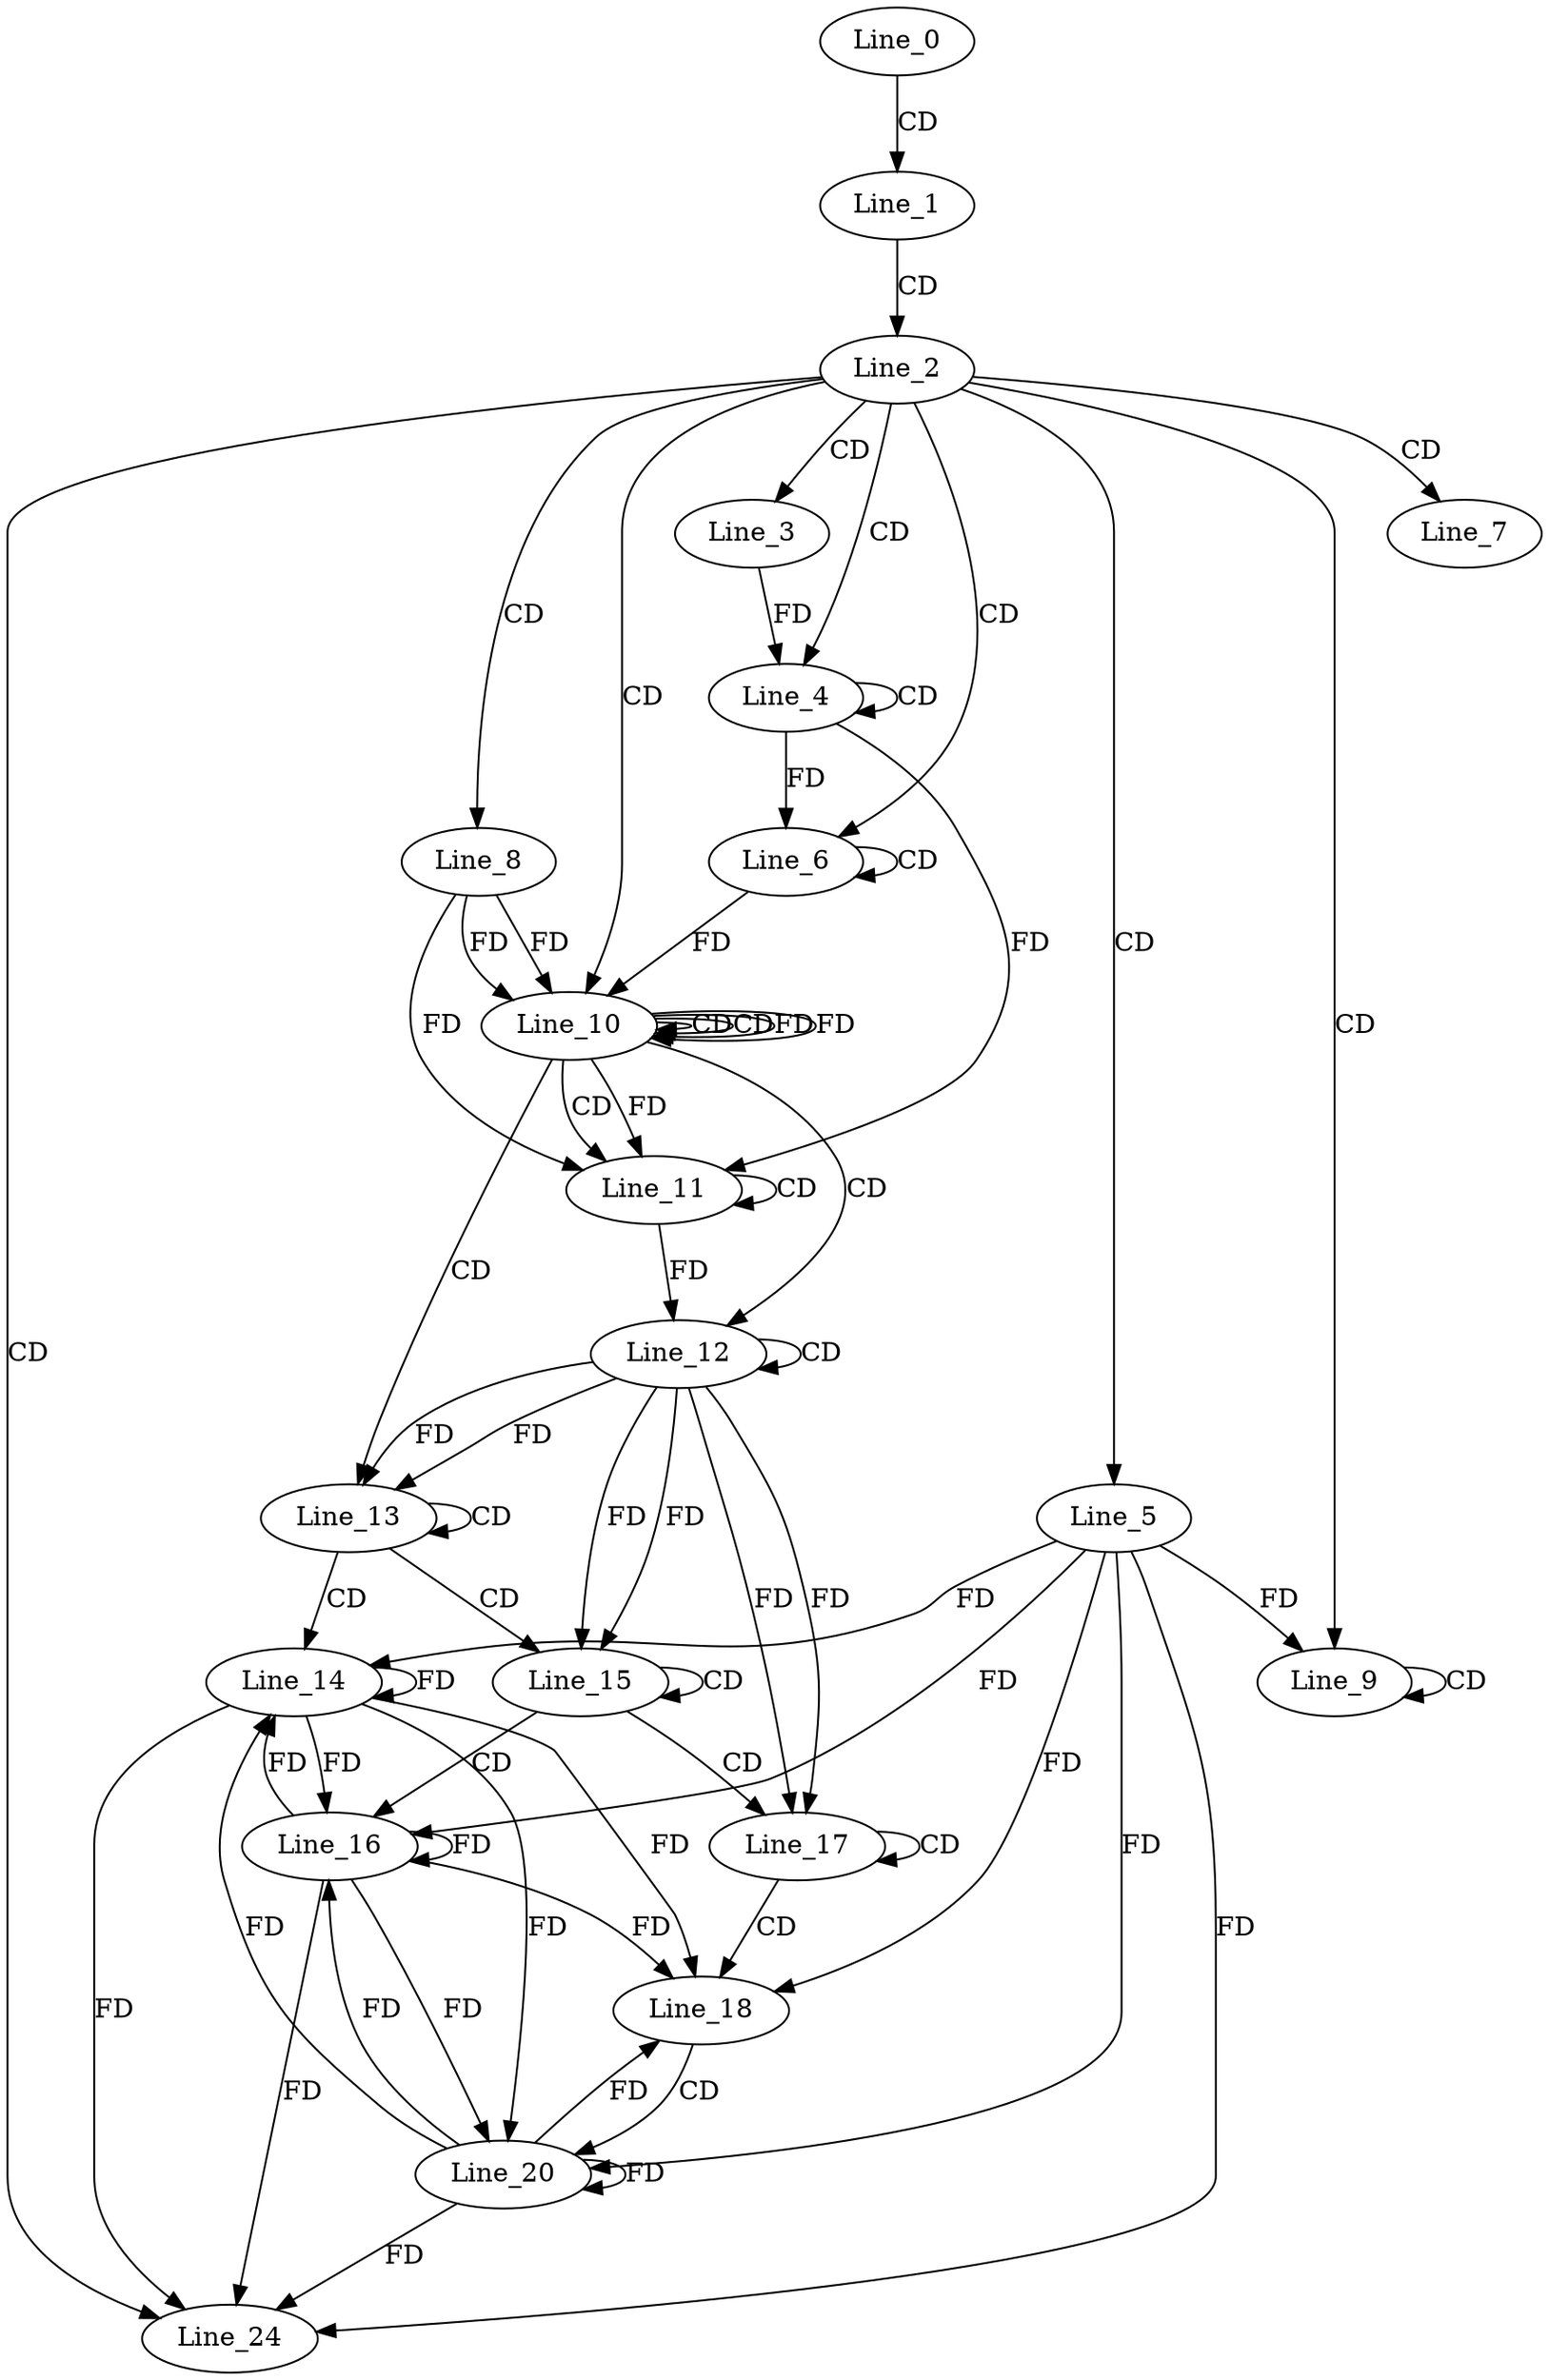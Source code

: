 digraph G {
  Line_0;
  Line_1;
  Line_2;
  Line_3;
  Line_4;
  Line_4;
  Line_5;
  Line_6;
  Line_6;
  Line_7;
  Line_8;
  Line_9;
  Line_9;
  Line_10;
  Line_10;
  Line_10;
  Line_11;
  Line_11;
  Line_12;
  Line_12;
  Line_13;
  Line_13;
  Line_14;
  Line_14;
  Line_15;
  Line_15;
  Line_16;
  Line_16;
  Line_17;
  Line_17;
  Line_18;
  Line_18;
  Line_20;
  Line_20;
  Line_20;
  Line_24;
  Line_0 -> Line_1 [ label="CD" ];
  Line_1 -> Line_2 [ label="CD" ];
  Line_2 -> Line_3 [ label="CD" ];
  Line_2 -> Line_4 [ label="CD" ];
  Line_4 -> Line_4 [ label="CD" ];
  Line_3 -> Line_4 [ label="FD" ];
  Line_2 -> Line_5 [ label="CD" ];
  Line_2 -> Line_6 [ label="CD" ];
  Line_6 -> Line_6 [ label="CD" ];
  Line_4 -> Line_6 [ label="FD" ];
  Line_2 -> Line_7 [ label="CD" ];
  Line_2 -> Line_8 [ label="CD" ];
  Line_2 -> Line_9 [ label="CD" ];
  Line_9 -> Line_9 [ label="CD" ];
  Line_5 -> Line_9 [ label="FD" ];
  Line_2 -> Line_10 [ label="CD" ];
  Line_10 -> Line_10 [ label="CD" ];
  Line_8 -> Line_10 [ label="FD" ];
  Line_6 -> Line_10 [ label="FD" ];
  Line_10 -> Line_10 [ label="CD" ];
  Line_10 -> Line_10 [ label="FD" ];
  Line_8 -> Line_10 [ label="FD" ];
  Line_10 -> Line_11 [ label="CD" ];
  Line_11 -> Line_11 [ label="CD" ];
  Line_4 -> Line_11 [ label="FD" ];
  Line_10 -> Line_11 [ label="FD" ];
  Line_8 -> Line_11 [ label="FD" ];
  Line_10 -> Line_12 [ label="CD" ];
  Line_12 -> Line_12 [ label="CD" ];
  Line_11 -> Line_12 [ label="FD" ];
  Line_10 -> Line_13 [ label="CD" ];
  Line_12 -> Line_13 [ label="FD" ];
  Line_13 -> Line_13 [ label="CD" ];
  Line_12 -> Line_13 [ label="FD" ];
  Line_13 -> Line_14 [ label="CD" ];
  Line_14 -> Line_14 [ label="FD" ];
  Line_5 -> Line_14 [ label="FD" ];
  Line_13 -> Line_15 [ label="CD" ];
  Line_12 -> Line_15 [ label="FD" ];
  Line_15 -> Line_15 [ label="CD" ];
  Line_12 -> Line_15 [ label="FD" ];
  Line_15 -> Line_16 [ label="CD" ];
  Line_14 -> Line_16 [ label="FD" ];
  Line_16 -> Line_16 [ label="FD" ];
  Line_5 -> Line_16 [ label="FD" ];
  Line_15 -> Line_17 [ label="CD" ];
  Line_12 -> Line_17 [ label="FD" ];
  Line_17 -> Line_17 [ label="CD" ];
  Line_12 -> Line_17 [ label="FD" ];
  Line_17 -> Line_18 [ label="CD" ];
  Line_14 -> Line_18 [ label="FD" ];
  Line_16 -> Line_18 [ label="FD" ];
  Line_5 -> Line_18 [ label="FD" ];
  Line_18 -> Line_20 [ label="CD" ];
  Line_14 -> Line_20 [ label="FD" ];
  Line_16 -> Line_20 [ label="FD" ];
  Line_20 -> Line_20 [ label="FD" ];
  Line_5 -> Line_20 [ label="FD" ];
  Line_2 -> Line_24 [ label="CD" ];
  Line_14 -> Line_24 [ label="FD" ];
  Line_16 -> Line_24 [ label="FD" ];
  Line_20 -> Line_24 [ label="FD" ];
  Line_5 -> Line_24 [ label="FD" ];
  Line_10 -> Line_10 [ label="FD" ];
  Line_16 -> Line_14 [ label="FD" ];
  Line_20 -> Line_14 [ label="FD" ];
  Line_20 -> Line_16 [ label="FD" ];
  Line_20 -> Line_18 [ label="FD" ];
}
